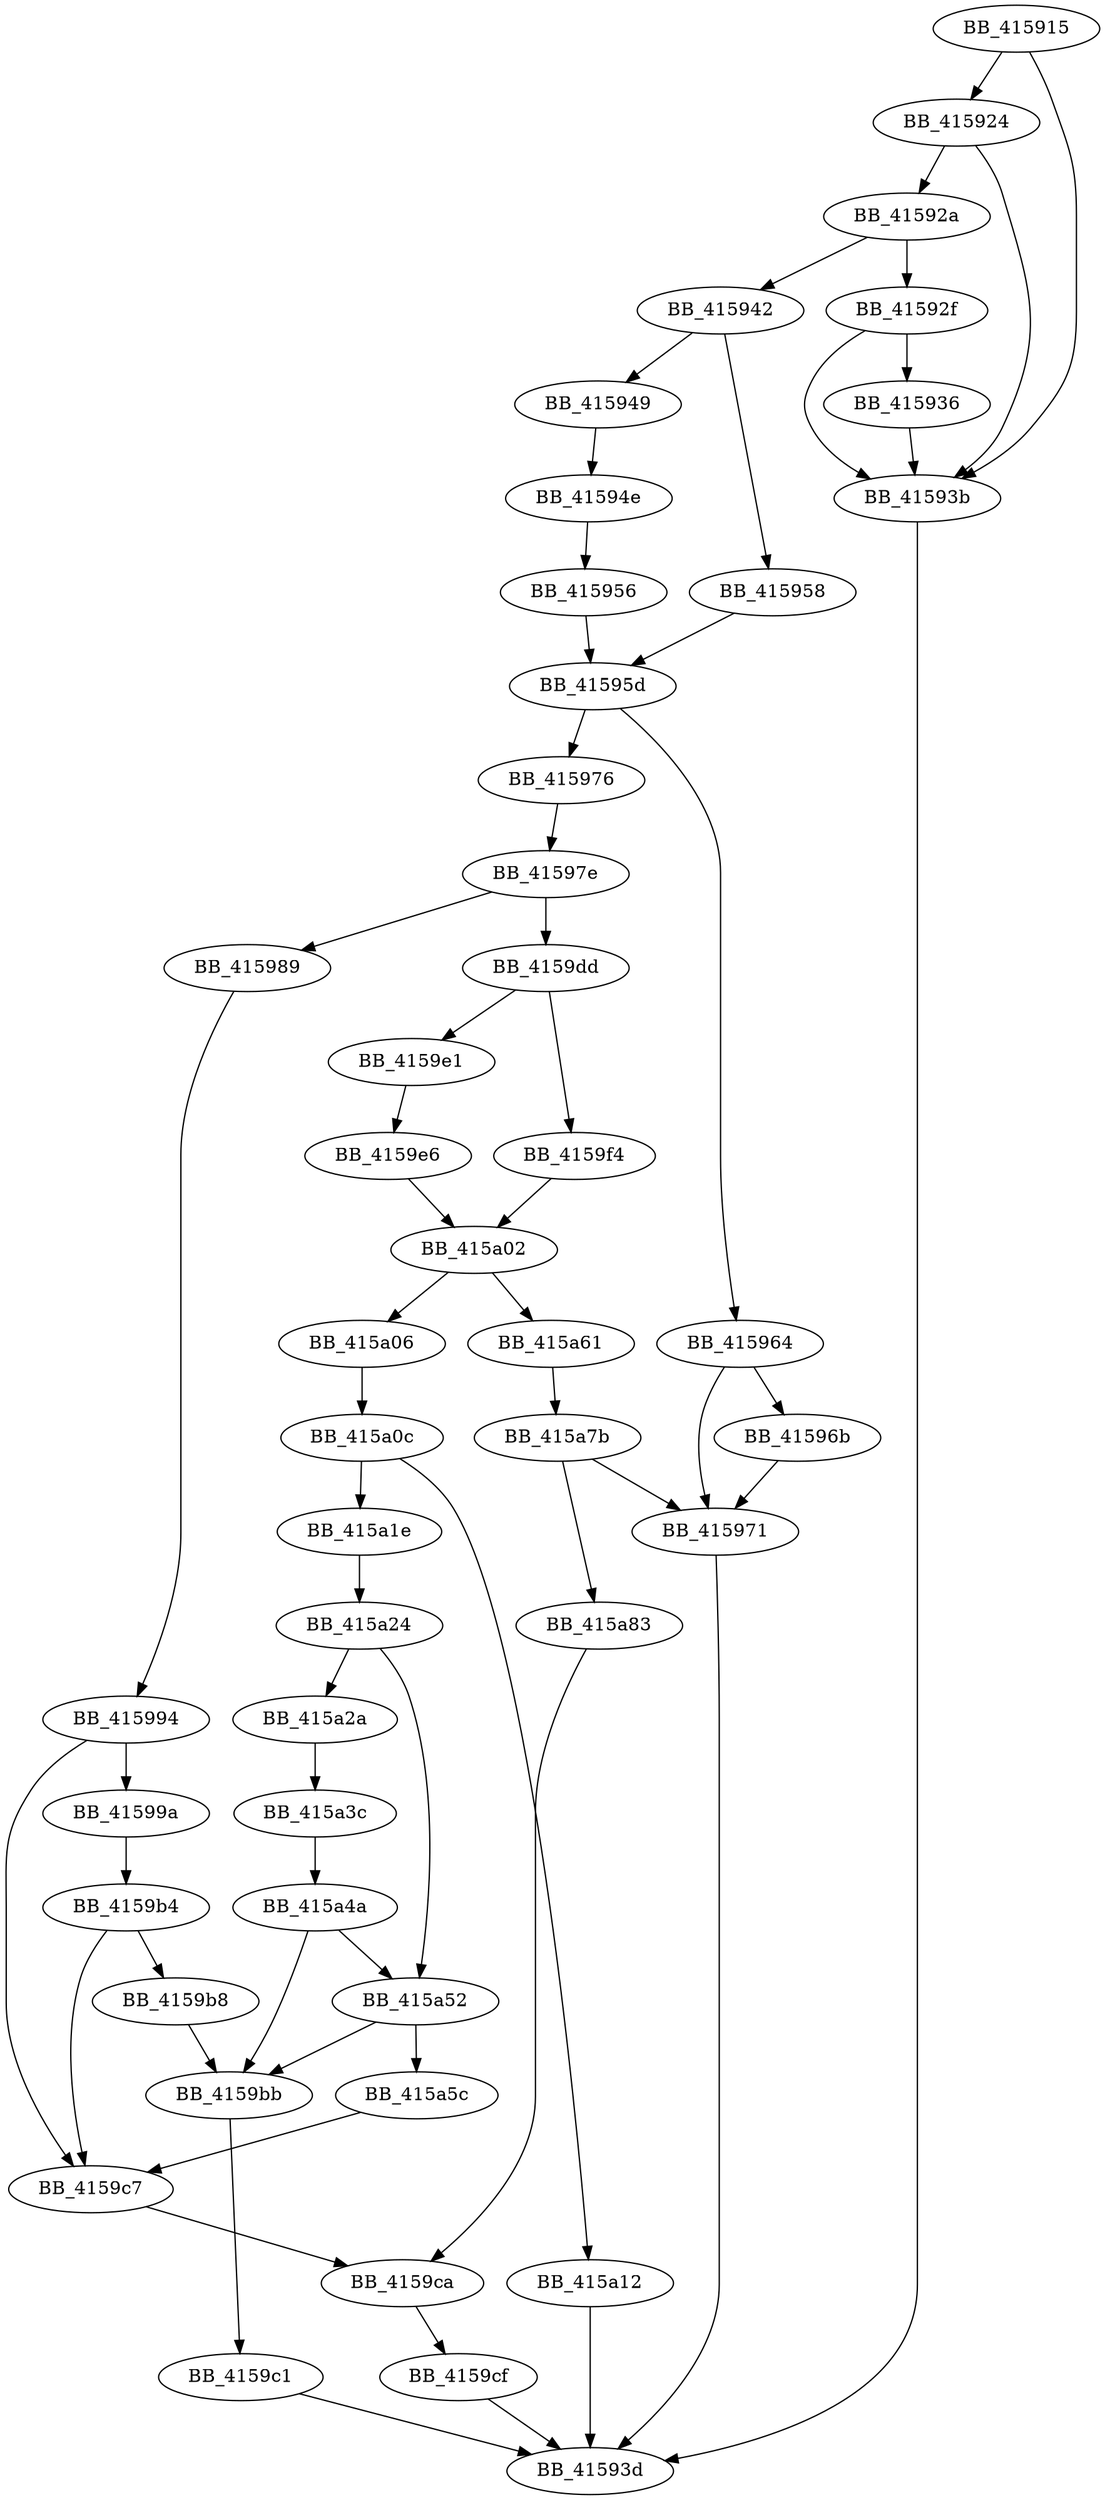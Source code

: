 DiGraph __Mbrtowc{
BB_415915->BB_415924
BB_415915->BB_41593b
BB_415924->BB_41592a
BB_415924->BB_41593b
BB_41592a->BB_41592f
BB_41592a->BB_415942
BB_41592f->BB_415936
BB_41592f->BB_41593b
BB_415936->BB_41593b
BB_41593b->BB_41593d
BB_415942->BB_415949
BB_415942->BB_415958
BB_415949->BB_41594e
BB_41594e->BB_415956
BB_415956->BB_41595d
BB_415958->BB_41595d
BB_41595d->BB_415964
BB_41595d->BB_415976
BB_415964->BB_41596b
BB_415964->BB_415971
BB_41596b->BB_415971
BB_415971->BB_41593d
BB_415976->BB_41597e
BB_41597e->BB_415989
BB_41597e->BB_4159dd
BB_415989->BB_415994
BB_415994->BB_41599a
BB_415994->BB_4159c7
BB_41599a->BB_4159b4
BB_4159b4->BB_4159b8
BB_4159b4->BB_4159c7
BB_4159b8->BB_4159bb
BB_4159bb->BB_4159c1
BB_4159c1->BB_41593d
BB_4159c7->BB_4159ca
BB_4159ca->BB_4159cf
BB_4159cf->BB_41593d
BB_4159dd->BB_4159e1
BB_4159dd->BB_4159f4
BB_4159e1->BB_4159e6
BB_4159e6->BB_415a02
BB_4159f4->BB_415a02
BB_415a02->BB_415a06
BB_415a02->BB_415a61
BB_415a06->BB_415a0c
BB_415a0c->BB_415a12
BB_415a0c->BB_415a1e
BB_415a12->BB_41593d
BB_415a1e->BB_415a24
BB_415a24->BB_415a2a
BB_415a24->BB_415a52
BB_415a2a->BB_415a3c
BB_415a3c->BB_415a4a
BB_415a4a->BB_4159bb
BB_415a4a->BB_415a52
BB_415a52->BB_4159bb
BB_415a52->BB_415a5c
BB_415a5c->BB_4159c7
BB_415a61->BB_415a7b
BB_415a7b->BB_415971
BB_415a7b->BB_415a83
BB_415a83->BB_4159ca
}
